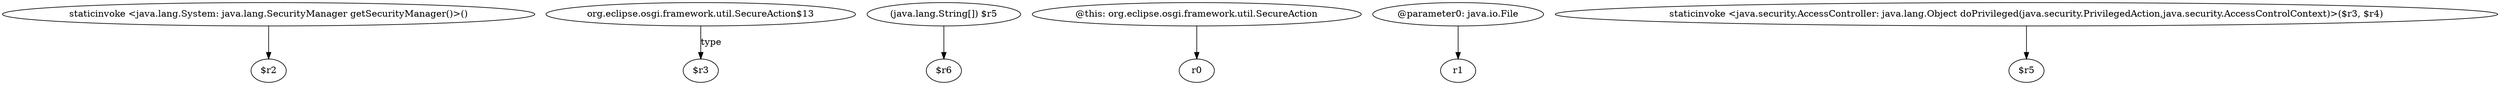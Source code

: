 digraph g {
0[label="staticinvoke <java.lang.System: java.lang.SecurityManager getSecurityManager()>()"]
1[label="$r2"]
0->1[label=""]
2[label="org.eclipse.osgi.framework.util.SecureAction$13"]
3[label="$r3"]
2->3[label="type"]
4[label="(java.lang.String[]) $r5"]
5[label="$r6"]
4->5[label=""]
6[label="@this: org.eclipse.osgi.framework.util.SecureAction"]
7[label="r0"]
6->7[label=""]
8[label="@parameter0: java.io.File"]
9[label="r1"]
8->9[label=""]
10[label="staticinvoke <java.security.AccessController: java.lang.Object doPrivileged(java.security.PrivilegedAction,java.security.AccessControlContext)>($r3, $r4)"]
11[label="$r5"]
10->11[label=""]
}
